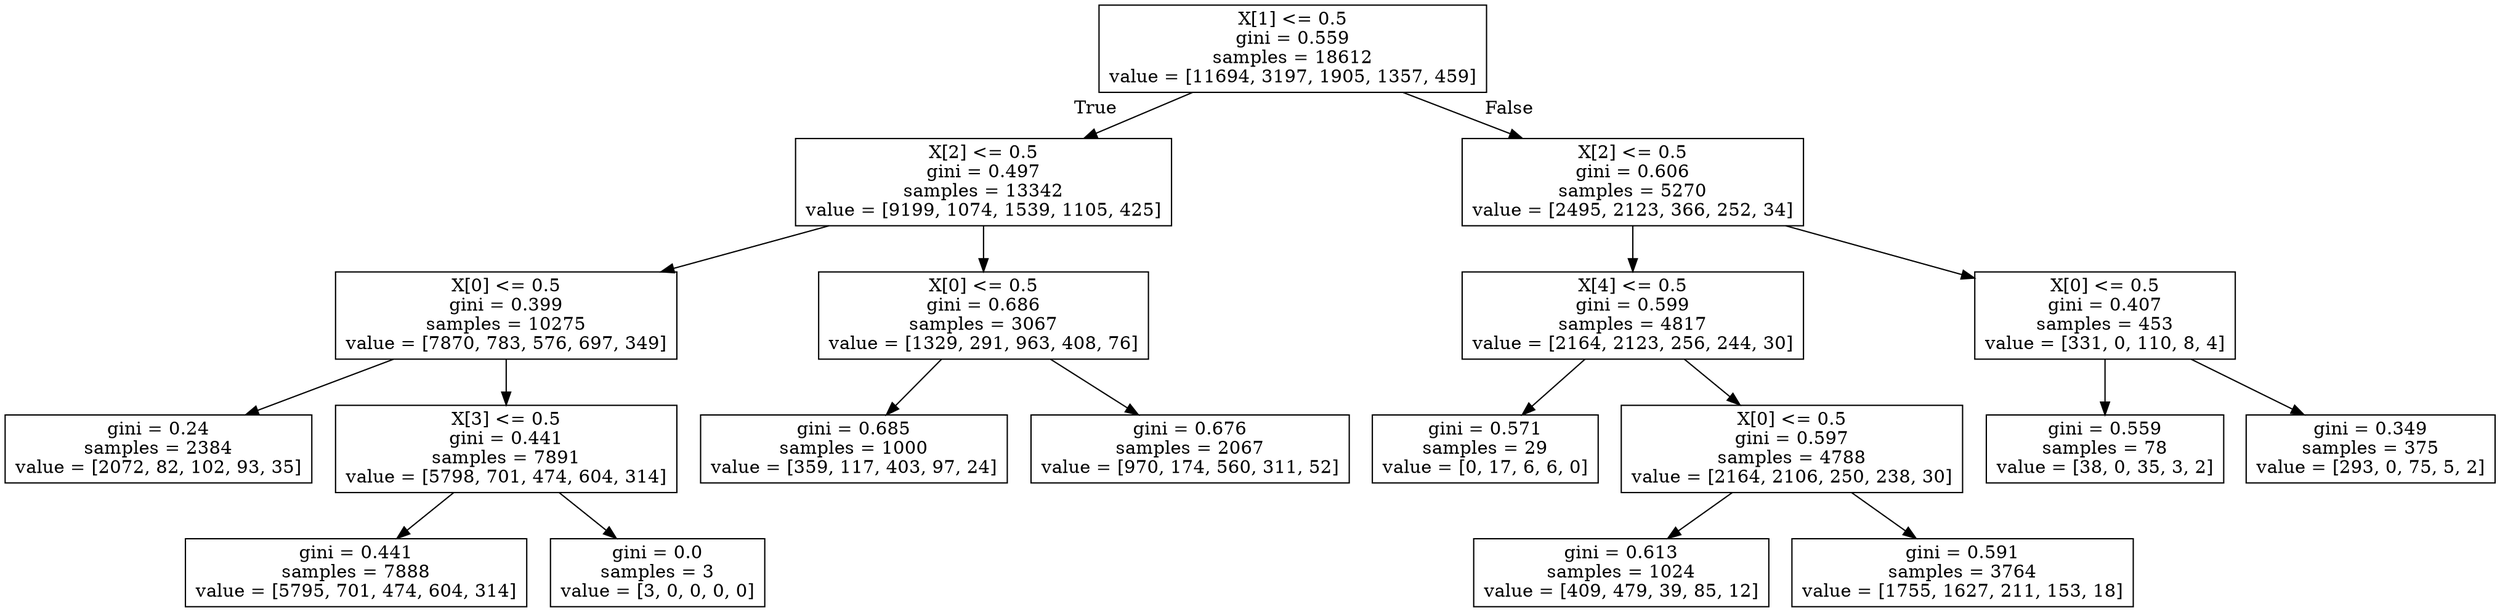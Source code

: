 digraph Tree {
node [shape=box] ;
0 [label="X[1] <= 0.5\ngini = 0.559\nsamples = 18612\nvalue = [11694, 3197, 1905, 1357, 459]"] ;
1 [label="X[2] <= 0.5\ngini = 0.497\nsamples = 13342\nvalue = [9199, 1074, 1539, 1105, 425]"] ;
0 -> 1 [labeldistance=2.5, labelangle=45, headlabel="True"] ;
2 [label="X[0] <= 0.5\ngini = 0.399\nsamples = 10275\nvalue = [7870, 783, 576, 697, 349]"] ;
1 -> 2 ;
3 [label="gini = 0.24\nsamples = 2384\nvalue = [2072, 82, 102, 93, 35]"] ;
2 -> 3 ;
4 [label="X[3] <= 0.5\ngini = 0.441\nsamples = 7891\nvalue = [5798, 701, 474, 604, 314]"] ;
2 -> 4 ;
5 [label="gini = 0.441\nsamples = 7888\nvalue = [5795, 701, 474, 604, 314]"] ;
4 -> 5 ;
6 [label="gini = 0.0\nsamples = 3\nvalue = [3, 0, 0, 0, 0]"] ;
4 -> 6 ;
7 [label="X[0] <= 0.5\ngini = 0.686\nsamples = 3067\nvalue = [1329, 291, 963, 408, 76]"] ;
1 -> 7 ;
8 [label="gini = 0.685\nsamples = 1000\nvalue = [359, 117, 403, 97, 24]"] ;
7 -> 8 ;
9 [label="gini = 0.676\nsamples = 2067\nvalue = [970, 174, 560, 311, 52]"] ;
7 -> 9 ;
10 [label="X[2] <= 0.5\ngini = 0.606\nsamples = 5270\nvalue = [2495, 2123, 366, 252, 34]"] ;
0 -> 10 [labeldistance=2.5, labelangle=-45, headlabel="False"] ;
11 [label="X[4] <= 0.5\ngini = 0.599\nsamples = 4817\nvalue = [2164, 2123, 256, 244, 30]"] ;
10 -> 11 ;
12 [label="gini = 0.571\nsamples = 29\nvalue = [0, 17, 6, 6, 0]"] ;
11 -> 12 ;
13 [label="X[0] <= 0.5\ngini = 0.597\nsamples = 4788\nvalue = [2164, 2106, 250, 238, 30]"] ;
11 -> 13 ;
14 [label="gini = 0.613\nsamples = 1024\nvalue = [409, 479, 39, 85, 12]"] ;
13 -> 14 ;
15 [label="gini = 0.591\nsamples = 3764\nvalue = [1755, 1627, 211, 153, 18]"] ;
13 -> 15 ;
16 [label="X[0] <= 0.5\ngini = 0.407\nsamples = 453\nvalue = [331, 0, 110, 8, 4]"] ;
10 -> 16 ;
17 [label="gini = 0.559\nsamples = 78\nvalue = [38, 0, 35, 3, 2]"] ;
16 -> 17 ;
18 [label="gini = 0.349\nsamples = 375\nvalue = [293, 0, 75, 5, 2]"] ;
16 -> 18 ;
}
